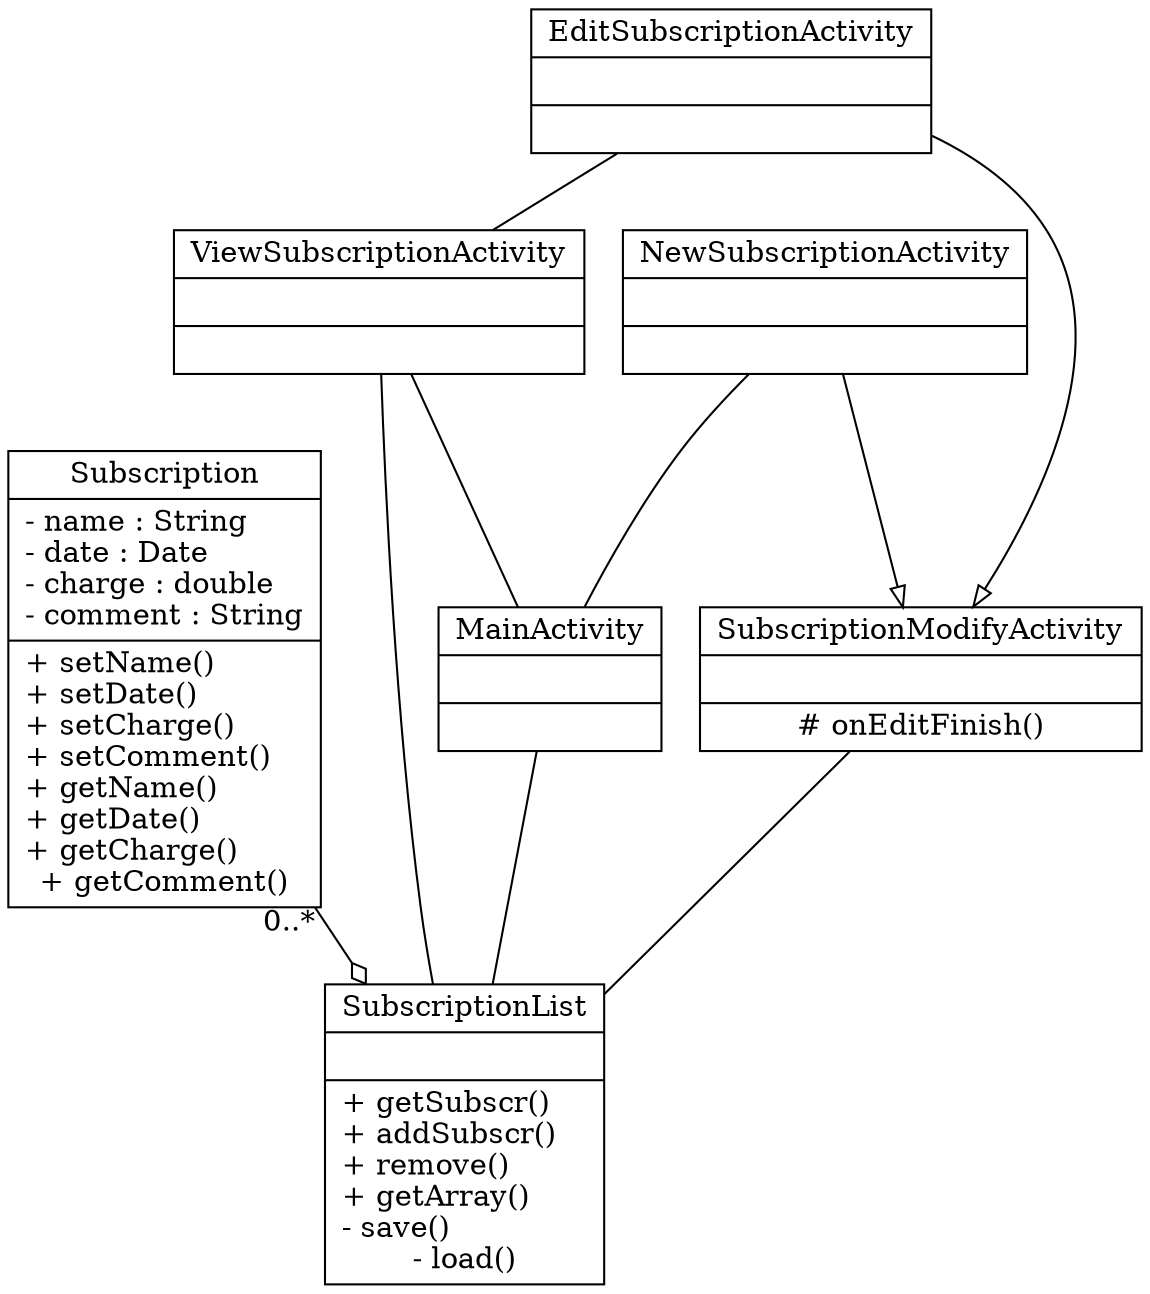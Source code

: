 digraph G {
    Subscription[
        shape=record
        label="{Subscription|- name : String\l- date : Date\l- charge : double\l- comment : String|+ setName()\l+ setDate()\l+ setCharge()\l+ setComment()\l+ getName()\l+ getDate()\l+ getCharge()\l+ getComment()}"
    ];

    SubscriptionList[
        shape=record
        label="{SubscriptionList||+ getSubscr()\l+ addSubscr()\l+ remove()\l+ getArray()\l- save()\l- load()}"
    ];

    Subscription->SubscriptionList[arrowhead="odiamond",taillabel = "0..*"];

    MainActivity[shape=record,label="{MainActivity||}"];
    ViewSubscriptionActivity[shape=record,label="{ViewSubscriptionActivity||}"];
    SubscriptionModifyActivity[shape=record,label="{SubscriptionModifyActivity||# onEditFinish()}"];

    MainActivity->SubscriptionList[arrowhead="none"];
    ViewSubscriptionActivity->SubscriptionList[arrowhead="none"];
    ViewSubscriptionActivity->MainActivity[arrowhead="none"];
    SubscriptionModifyActivity->SubscriptionList[arrowhead="none"];

    EditSubscriptionActivity[shape=record,label="{EditSubscriptionActivity||}"];
    NewSubscriptionActivity[shape=record,label="{NewSubscriptionActivity||}"];

    EditSubscriptionActivity->SubscriptionModifyActivity[arrowhead="onormal"];
    NewSubscriptionActivity->SubscriptionModifyActivity[arrowhead="onormal"];

    NewSubscriptionActivity->MainActivity[arrowhead="none"];
    EditSubscriptionActivity->ViewSubscriptionActivity[arrowhead="none"];
}
